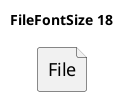@startuml
'!include ../../../plantuml-styles/plantuml-ae-skinparam-ex.iuml

skinparam FileFontSize 18

title FileFontSize 18

file File 
@enduml